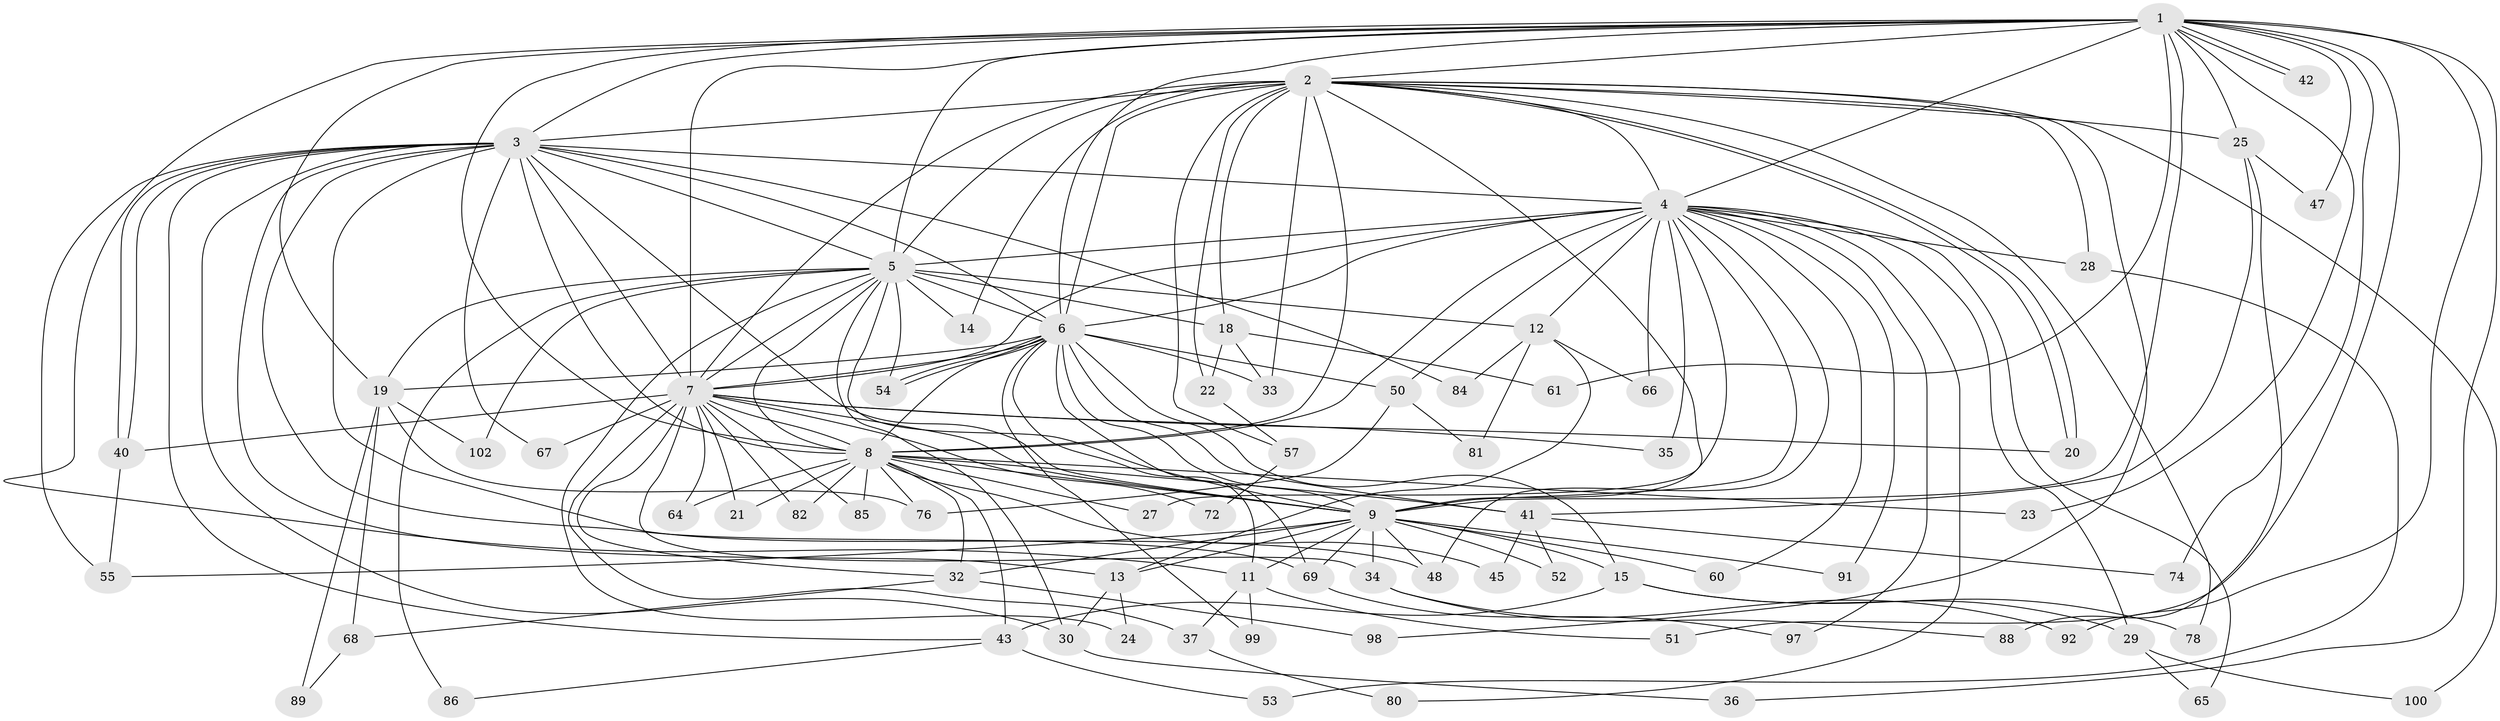 // Generated by graph-tools (version 1.1) at 2025/23/03/03/25 07:23:46]
// undirected, 73 vertices, 179 edges
graph export_dot {
graph [start="1"]
  node [color=gray90,style=filled];
  1 [super="+16"];
  2 [super="+38"];
  3 [super="+73"];
  4 [super="+17"];
  5 [super="+90"];
  6 [super="+44"];
  7 [super="+10"];
  8 [super="+26"];
  9 [super="+71"];
  11 [super="+31"];
  12 [super="+101"];
  13;
  14 [super="+70"];
  15 [super="+77"];
  18;
  19 [super="+59"];
  20 [super="+39"];
  21;
  22;
  23;
  24;
  25 [super="+46"];
  27;
  28;
  29 [super="+62"];
  30 [super="+93"];
  32 [super="+56"];
  33 [super="+75"];
  34;
  35;
  36;
  37;
  40 [super="+95"];
  41 [super="+49"];
  42;
  43 [super="+87"];
  45;
  47;
  48 [super="+58"];
  50;
  51;
  52;
  53;
  54 [super="+79"];
  55 [super="+83"];
  57;
  60;
  61 [super="+63"];
  64;
  65;
  66;
  67;
  68;
  69 [super="+96"];
  72;
  74;
  76 [super="+94"];
  78;
  80;
  81;
  82;
  84;
  85;
  86;
  88;
  89;
  91;
  92;
  97;
  98;
  99;
  100;
  102;
  1 -- 2;
  1 -- 3;
  1 -- 4;
  1 -- 5;
  1 -- 6 [weight=2];
  1 -- 7 [weight=3];
  1 -- 8;
  1 -- 9;
  1 -- 11;
  1 -- 19;
  1 -- 23;
  1 -- 25 [weight=2];
  1 -- 36;
  1 -- 42;
  1 -- 42;
  1 -- 47;
  1 -- 51;
  1 -- 61 [weight=2];
  1 -- 74;
  1 -- 92;
  2 -- 3;
  2 -- 4;
  2 -- 5;
  2 -- 6;
  2 -- 7 [weight=3];
  2 -- 8;
  2 -- 9;
  2 -- 14;
  2 -- 18;
  2 -- 20;
  2 -- 20;
  2 -- 22;
  2 -- 25;
  2 -- 28;
  2 -- 57;
  2 -- 78;
  2 -- 98;
  2 -- 100;
  2 -- 33;
  3 -- 4;
  3 -- 5;
  3 -- 6;
  3 -- 7 [weight=2];
  3 -- 8;
  3 -- 9;
  3 -- 13;
  3 -- 30;
  3 -- 40 [weight=2];
  3 -- 40;
  3 -- 67;
  3 -- 69;
  3 -- 84;
  3 -- 43;
  3 -- 55;
  3 -- 48;
  4 -- 5;
  4 -- 6 [weight=2];
  4 -- 7 [weight=2];
  4 -- 8;
  4 -- 9;
  4 -- 12;
  4 -- 27;
  4 -- 28;
  4 -- 29;
  4 -- 35;
  4 -- 48;
  4 -- 50;
  4 -- 60;
  4 -- 65;
  4 -- 66;
  4 -- 91;
  4 -- 97;
  4 -- 80;
  5 -- 6 [weight=2];
  5 -- 7 [weight=2];
  5 -- 8;
  5 -- 9;
  5 -- 12;
  5 -- 14 [weight=2];
  5 -- 18;
  5 -- 19;
  5 -- 24;
  5 -- 30;
  5 -- 86;
  5 -- 102;
  5 -- 54;
  6 -- 7 [weight=2];
  6 -- 8;
  6 -- 9;
  6 -- 15;
  6 -- 33;
  6 -- 50;
  6 -- 54;
  6 -- 54;
  6 -- 69;
  6 -- 99;
  6 -- 11;
  6 -- 41;
  6 -- 19;
  7 -- 8 [weight=2];
  7 -- 9 [weight=2];
  7 -- 21;
  7 -- 32;
  7 -- 34;
  7 -- 35;
  7 -- 37;
  7 -- 64;
  7 -- 67;
  7 -- 85;
  7 -- 72;
  7 -- 82;
  7 -- 20;
  7 -- 40;
  8 -- 9;
  8 -- 21;
  8 -- 23;
  8 -- 27;
  8 -- 41;
  8 -- 43;
  8 -- 45;
  8 -- 64;
  8 -- 76;
  8 -- 82;
  8 -- 85;
  8 -- 32;
  9 -- 11;
  9 -- 13;
  9 -- 15;
  9 -- 32;
  9 -- 34;
  9 -- 48;
  9 -- 52;
  9 -- 55;
  9 -- 60;
  9 -- 91;
  9 -- 69;
  11 -- 37;
  11 -- 99;
  11 -- 51;
  12 -- 66;
  12 -- 81;
  12 -- 84;
  12 -- 13;
  13 -- 24;
  13 -- 30;
  15 -- 29;
  15 -- 43 [weight=2];
  15 -- 78;
  18 -- 22;
  18 -- 33;
  18 -- 61;
  19 -- 68;
  19 -- 76;
  19 -- 89;
  19 -- 102;
  22 -- 57;
  25 -- 41;
  25 -- 47;
  25 -- 88;
  28 -- 53;
  29 -- 65;
  29 -- 100;
  30 -- 36;
  32 -- 68;
  32 -- 98;
  34 -- 88;
  34 -- 92;
  37 -- 80;
  40 -- 55;
  41 -- 45;
  41 -- 74;
  41 -- 52;
  43 -- 53;
  43 -- 86;
  50 -- 81;
  50 -- 76;
  57 -- 72;
  68 -- 89;
  69 -- 97;
}

